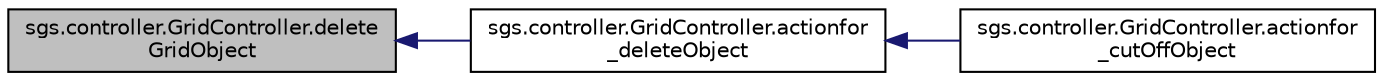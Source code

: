 digraph "sgs.controller.GridController.deleteGridObject"
{
  edge [fontname="Helvetica",fontsize="10",labelfontname="Helvetica",labelfontsize="10"];
  node [fontname="Helvetica",fontsize="10",shape=record];
  rankdir="LR";
  Node1 [label="sgs.controller.GridController.delete\lGridObject",height=0.2,width=0.4,color="black", fillcolor="grey75", style="filled" fontcolor="black"];
  Node1 -> Node2 [dir="back",color="midnightblue",fontsize="10",style="solid",fontname="Helvetica"];
  Node2 [label="sgs.controller.GridController.actionfor\l_deleteObject",height=0.2,width=0.4,color="black", fillcolor="white", style="filled",URL="$classsgs_1_1controller_1_1_grid_controller.html#a4fad26034fb868c4c30f94a4d32e39c9"];
  Node2 -> Node3 [dir="back",color="midnightblue",fontsize="10",style="solid",fontname="Helvetica"];
  Node3 [label="sgs.controller.GridController.actionfor\l_cutOffObject",height=0.2,width=0.4,color="black", fillcolor="white", style="filled",URL="$classsgs_1_1controller_1_1_grid_controller.html#ac0e573c584ad96bad9abc43498d5ca6a"];
}
